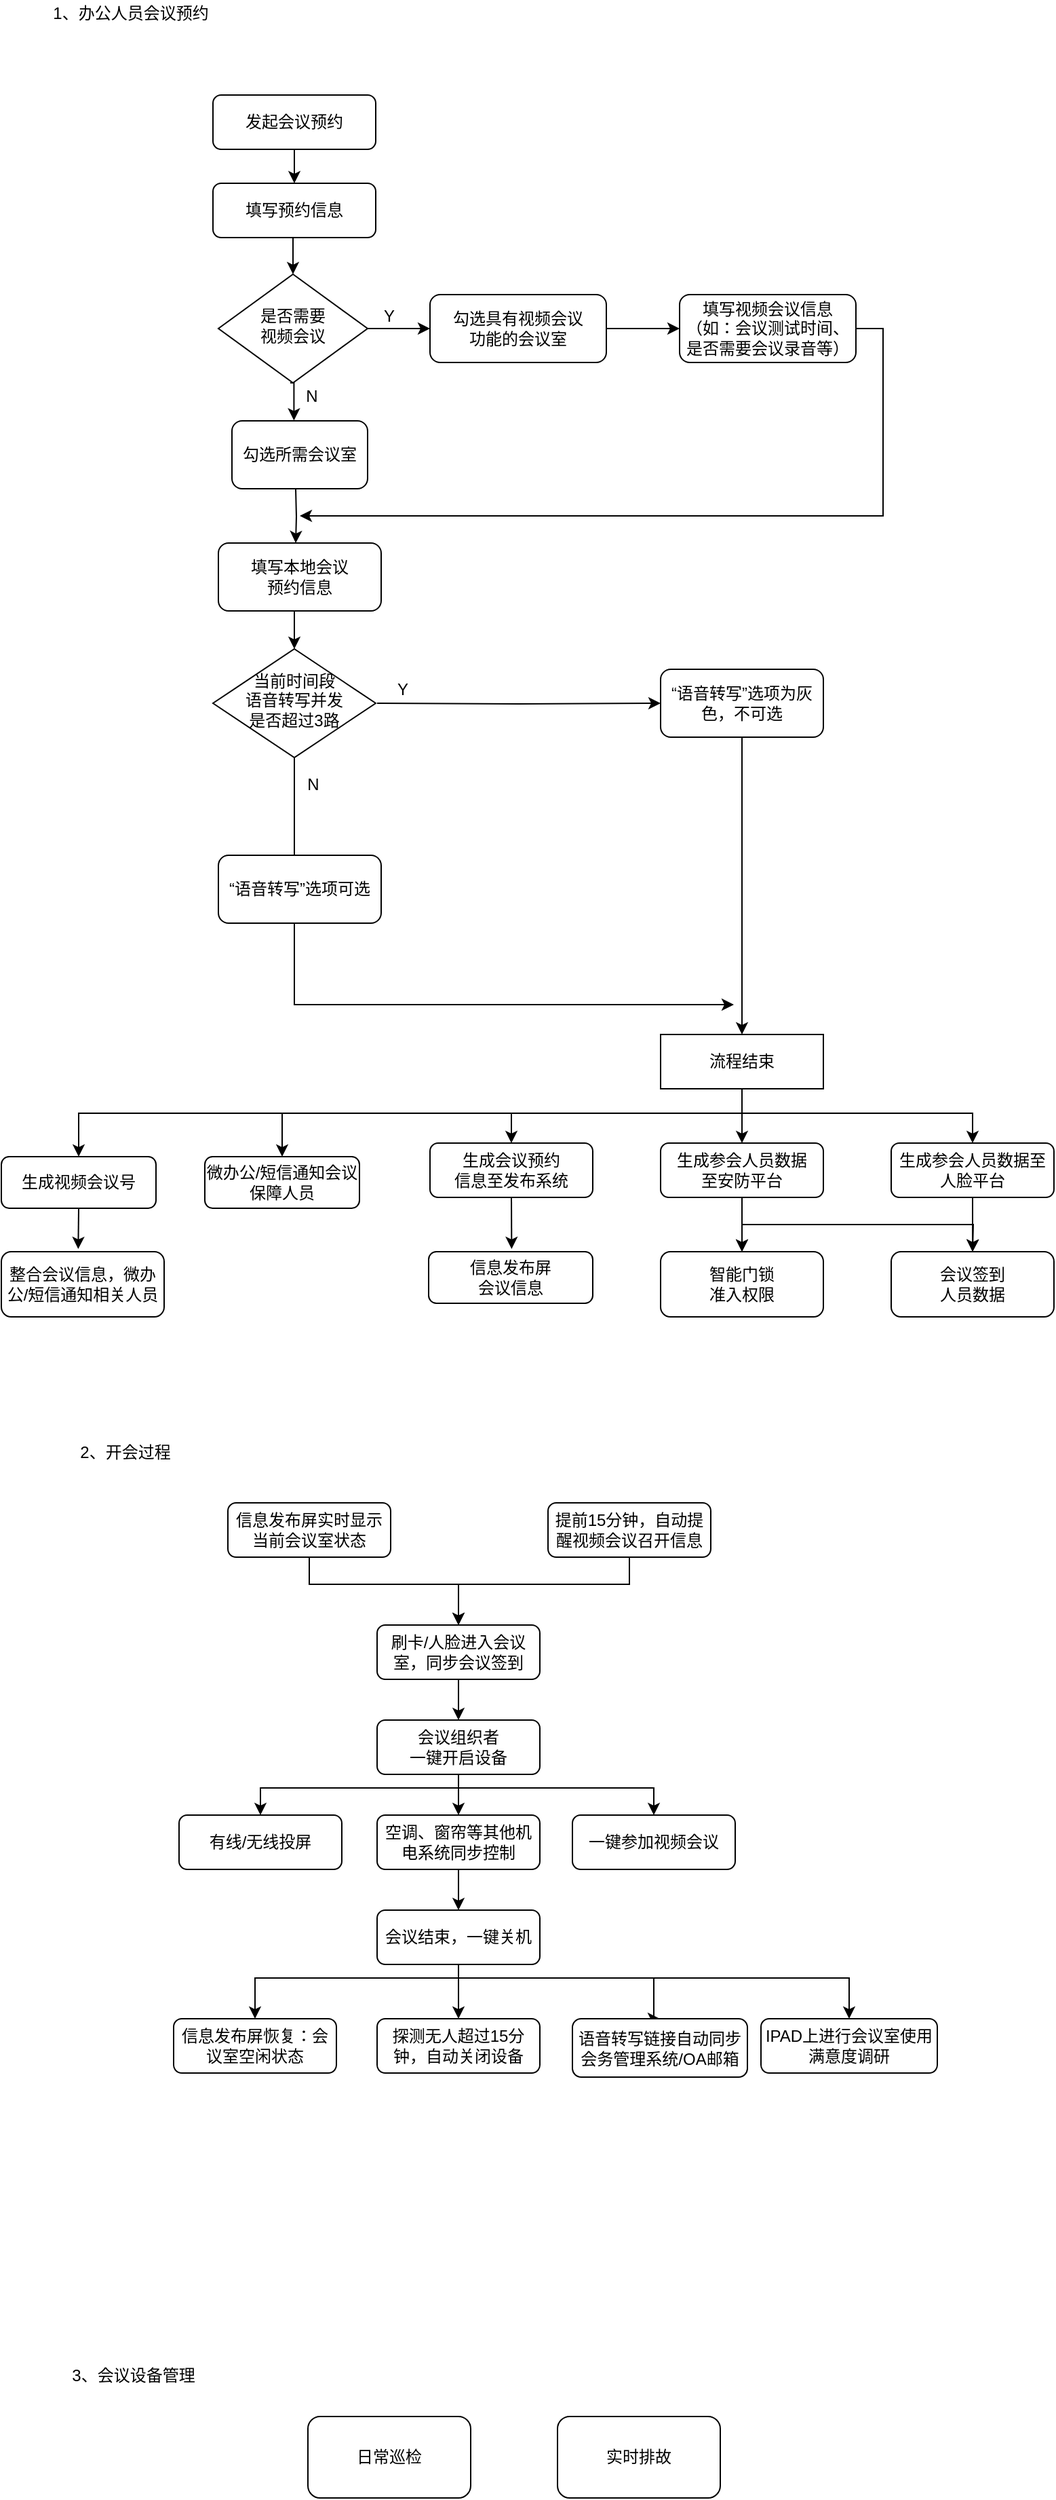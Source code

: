 <mxfile version="14.8.6" type="github">
  <diagram id="8CmHF5jqV8Khxb51XLoA" name="Page-1">
    <mxGraphModel dx="1021" dy="464" grid="1" gridSize="10" guides="1" tooltips="1" connect="1" arrows="1" fold="1" page="1" pageScale="1" pageWidth="827" pageHeight="1169" math="0" shadow="0">
      <root>
        <mxCell id="0" />
        <mxCell id="1" parent="0" />
        <mxCell id="4Ih9Qz1Q6WMVKYqHJTV2-1" style="edgeStyle=orthogonalEdgeStyle;rounded=0;orthogonalLoop=1;jettySize=auto;html=1;exitX=0.5;exitY=1;exitDx=0;exitDy=0;entryX=0.5;entryY=0;entryDx=0;entryDy=0;" edge="1" parent="1" source="4Ih9Qz1Q6WMVKYqHJTV2-2" target="4Ih9Qz1Q6WMVKYqHJTV2-11">
          <mxGeometry relative="1" as="geometry" />
        </mxCell>
        <mxCell id="4Ih9Qz1Q6WMVKYqHJTV2-2" value="发起会议预约" style="rounded=1;whiteSpace=wrap;html=1;fontSize=12;glass=0;strokeWidth=1;shadow=0;" vertex="1" parent="1">
          <mxGeometry x="246" y="210" width="120" height="40" as="geometry" />
        </mxCell>
        <mxCell id="4Ih9Qz1Q6WMVKYqHJTV2-3" style="edgeStyle=orthogonalEdgeStyle;rounded=0;orthogonalLoop=1;jettySize=auto;html=1;exitX=1;exitY=0.5;exitDx=0;exitDy=0;entryX=0;entryY=0.5;entryDx=0;entryDy=0;" edge="1" parent="1" source="4Ih9Qz1Q6WMVKYqHJTV2-5" target="4Ih9Qz1Q6WMVKYqHJTV2-7">
          <mxGeometry relative="1" as="geometry" />
        </mxCell>
        <mxCell id="4Ih9Qz1Q6WMVKYqHJTV2-4" style="edgeStyle=orthogonalEdgeStyle;rounded=0;orthogonalLoop=1;jettySize=auto;html=1;exitX=0.5;exitY=1;exitDx=0;exitDy=0;entryX=0.477;entryY=-0.005;entryDx=0;entryDy=0;entryPerimeter=0;" edge="1" parent="1">
          <mxGeometry relative="1" as="geometry">
            <mxPoint x="303" y="422" as="sourcePoint" />
            <mxPoint x="305.7" y="449.75" as="targetPoint" />
          </mxGeometry>
        </mxCell>
        <mxCell id="4Ih9Qz1Q6WMVKYqHJTV2-5" value="是否需要&lt;br&gt;视频会议" style="rhombus;whiteSpace=wrap;html=1;shadow=0;fontFamily=Helvetica;fontSize=12;align=center;strokeWidth=1;spacing=6;spacingTop=-4;" vertex="1" parent="1">
          <mxGeometry x="250" y="342" width="110" height="80" as="geometry" />
        </mxCell>
        <mxCell id="4Ih9Qz1Q6WMVKYqHJTV2-6" style="edgeStyle=orthogonalEdgeStyle;rounded=0;orthogonalLoop=1;jettySize=auto;html=1;exitX=1;exitY=0.5;exitDx=0;exitDy=0;entryX=0;entryY=0.5;entryDx=0;entryDy=0;" edge="1" parent="1" source="4Ih9Qz1Q6WMVKYqHJTV2-7" target="4Ih9Qz1Q6WMVKYqHJTV2-63">
          <mxGeometry relative="1" as="geometry" />
        </mxCell>
        <mxCell id="4Ih9Qz1Q6WMVKYqHJTV2-7" value="勾选具有视频会议&lt;br&gt;功能的会议室" style="rounded=1;whiteSpace=wrap;html=1;fontSize=12;glass=0;strokeWidth=1;shadow=0;" vertex="1" parent="1">
          <mxGeometry x="406" y="357" width="130" height="50" as="geometry" />
        </mxCell>
        <mxCell id="4Ih9Qz1Q6WMVKYqHJTV2-8" value="当前时间段&lt;br&gt;语音转写并发&lt;br&gt;是否超过3路" style="rhombus;whiteSpace=wrap;html=1;shadow=0;fontFamily=Helvetica;fontSize=12;align=center;strokeWidth=1;spacing=6;spacingTop=-4;" vertex="1" parent="1">
          <mxGeometry x="246" y="618" width="120" height="80" as="geometry" />
        </mxCell>
        <mxCell id="4Ih9Qz1Q6WMVKYqHJTV2-9" value="1、办公人员会议预约" style="text;html=1;resizable=0;autosize=1;align=center;verticalAlign=middle;points=[];fillColor=none;strokeColor=none;rounded=0;" vertex="1" parent="1">
          <mxGeometry x="120" y="140" width="130" height="20" as="geometry" />
        </mxCell>
        <mxCell id="4Ih9Qz1Q6WMVKYqHJTV2-10" style="edgeStyle=orthogonalEdgeStyle;rounded=0;orthogonalLoop=1;jettySize=auto;html=1;exitX=0.5;exitY=1;exitDx=0;exitDy=0;entryX=0.5;entryY=0;entryDx=0;entryDy=0;" edge="1" parent="1" source="4Ih9Qz1Q6WMVKYqHJTV2-11" target="4Ih9Qz1Q6WMVKYqHJTV2-5">
          <mxGeometry relative="1" as="geometry" />
        </mxCell>
        <mxCell id="4Ih9Qz1Q6WMVKYqHJTV2-11" value="填写预约信息" style="rounded=1;whiteSpace=wrap;html=1;" vertex="1" parent="1">
          <mxGeometry x="246" y="275" width="120" height="40" as="geometry" />
        </mxCell>
        <mxCell id="4Ih9Qz1Q6WMVKYqHJTV2-12" style="edgeStyle=orthogonalEdgeStyle;rounded=0;orthogonalLoop=1;jettySize=auto;html=1;exitX=0.5;exitY=1;exitDx=0;exitDy=0;entryX=0.5;entryY=0;entryDx=0;entryDy=0;" edge="1" parent="1" source="4Ih9Qz1Q6WMVKYqHJTV2-13">
          <mxGeometry relative="1" as="geometry">
            <mxPoint x="306" y="618" as="targetPoint" />
          </mxGeometry>
        </mxCell>
        <mxCell id="4Ih9Qz1Q6WMVKYqHJTV2-13" value="填写本地会议&lt;br&gt;预约信息" style="rounded=1;whiteSpace=wrap;html=1;" vertex="1" parent="1">
          <mxGeometry x="250" y="540" width="120" height="50" as="geometry" />
        </mxCell>
        <mxCell id="4Ih9Qz1Q6WMVKYqHJTV2-14" style="edgeStyle=orthogonalEdgeStyle;rounded=0;orthogonalLoop=1;jettySize=auto;html=1;exitX=0.5;exitY=1;exitDx=0;exitDy=0;" edge="1" parent="1">
          <mxGeometry relative="1" as="geometry">
            <mxPoint x="630" y="880" as="targetPoint" />
            <Array as="points">
              <mxPoint x="306" y="880" />
            </Array>
            <mxPoint x="306" y="698" as="sourcePoint" />
          </mxGeometry>
        </mxCell>
        <mxCell id="4Ih9Qz1Q6WMVKYqHJTV2-15" style="edgeStyle=orthogonalEdgeStyle;rounded=0;orthogonalLoop=1;jettySize=auto;html=1;exitX=1;exitY=0.5;exitDx=0;exitDy=0;entryX=0;entryY=0.5;entryDx=0;entryDy=0;" edge="1" parent="1" target="4Ih9Qz1Q6WMVKYqHJTV2-72">
          <mxGeometry relative="1" as="geometry">
            <mxPoint x="576" y="658.0" as="targetPoint" />
            <mxPoint x="367" y="658" as="sourcePoint" />
          </mxGeometry>
        </mxCell>
        <mxCell id="4Ih9Qz1Q6WMVKYqHJTV2-16" style="edgeStyle=orthogonalEdgeStyle;rounded=0;orthogonalLoop=1;jettySize=auto;html=1;exitX=0.5;exitY=1;exitDx=0;exitDy=0;" edge="1" parent="1" source="4Ih9Qz1Q6WMVKYqHJTV2-20" target="4Ih9Qz1Q6WMVKYqHJTV2-40">
          <mxGeometry relative="1" as="geometry" />
        </mxCell>
        <mxCell id="4Ih9Qz1Q6WMVKYqHJTV2-17" style="edgeStyle=orthogonalEdgeStyle;rounded=0;orthogonalLoop=1;jettySize=auto;html=1;exitX=0.5;exitY=1;exitDx=0;exitDy=0;entryX=0.5;entryY=0;entryDx=0;entryDy=0;" edge="1" parent="1" source="4Ih9Qz1Q6WMVKYqHJTV2-20" target="4Ih9Qz1Q6WMVKYqHJTV2-61">
          <mxGeometry relative="1" as="geometry">
            <Array as="points">
              <mxPoint x="636" y="960" />
              <mxPoint x="147" y="960" />
            </Array>
          </mxGeometry>
        </mxCell>
        <mxCell id="4Ih9Qz1Q6WMVKYqHJTV2-18" style="edgeStyle=orthogonalEdgeStyle;rounded=0;orthogonalLoop=1;jettySize=auto;html=1;exitX=0.5;exitY=1;exitDx=0;exitDy=0;entryX=0.5;entryY=0;entryDx=0;entryDy=0;" edge="1" parent="1" source="4Ih9Qz1Q6WMVKYqHJTV2-20" target="4Ih9Qz1Q6WMVKYqHJTV2-74">
          <mxGeometry relative="1" as="geometry">
            <Array as="points">
              <mxPoint x="636" y="960" />
              <mxPoint x="297" y="960" />
            </Array>
          </mxGeometry>
        </mxCell>
        <mxCell id="4Ih9Qz1Q6WMVKYqHJTV2-19" style="edgeStyle=orthogonalEdgeStyle;rounded=0;orthogonalLoop=1;jettySize=auto;html=1;exitX=0.5;exitY=1;exitDx=0;exitDy=0;entryX=0.5;entryY=0;entryDx=0;entryDy=0;" edge="1" parent="1" source="4Ih9Qz1Q6WMVKYqHJTV2-20" target="4Ih9Qz1Q6WMVKYqHJTV2-28">
          <mxGeometry relative="1" as="geometry">
            <Array as="points">
              <mxPoint x="636" y="960" />
              <mxPoint x="466" y="960" />
            </Array>
          </mxGeometry>
        </mxCell>
        <mxCell id="4Ih9Qz1Q6WMVKYqHJTV2-20" value="流程结束" style="rounded=0;whiteSpace=wrap;html=1;" vertex="1" parent="1">
          <mxGeometry x="576" y="902" width="120" height="40" as="geometry" />
        </mxCell>
        <mxCell id="4Ih9Qz1Q6WMVKYqHJTV2-21" value="Y" style="text;html=1;strokeColor=none;fillColor=none;align=center;verticalAlign=middle;whiteSpace=wrap;rounded=0;" vertex="1" parent="1">
          <mxGeometry x="356" y="363" width="40" height="20" as="geometry" />
        </mxCell>
        <mxCell id="4Ih9Qz1Q6WMVKYqHJTV2-22" value="N" style="text;html=1;strokeColor=none;fillColor=none;align=center;verticalAlign=middle;whiteSpace=wrap;rounded=0;" vertex="1" parent="1">
          <mxGeometry x="299" y="422" width="40" height="20" as="geometry" />
        </mxCell>
        <mxCell id="4Ih9Qz1Q6WMVKYqHJTV2-23" value="Y" style="text;html=1;strokeColor=none;fillColor=none;align=center;verticalAlign=middle;whiteSpace=wrap;rounded=0;" vertex="1" parent="1">
          <mxGeometry x="366" y="638" width="40" height="20" as="geometry" />
        </mxCell>
        <mxCell id="4Ih9Qz1Q6WMVKYqHJTV2-24" value="N" style="text;html=1;strokeColor=none;fillColor=none;align=center;verticalAlign=middle;whiteSpace=wrap;rounded=0;" vertex="1" parent="1">
          <mxGeometry x="300" y="708" width="40" height="20" as="geometry" />
        </mxCell>
        <mxCell id="4Ih9Qz1Q6WMVKYqHJTV2-25" value="2、开会过程" style="text;html=1;resizable=0;autosize=1;align=center;verticalAlign=middle;points=[];fillColor=none;strokeColor=none;rounded=0;" vertex="1" parent="1">
          <mxGeometry x="141" y="1200" width="80" height="20" as="geometry" />
        </mxCell>
        <mxCell id="4Ih9Qz1Q6WMVKYqHJTV2-26" style="edgeStyle=orthogonalEdgeStyle;rounded=0;orthogonalLoop=1;jettySize=auto;html=1;exitX=0.5;exitY=1;exitDx=0;exitDy=0;" edge="1" parent="1" source="4Ih9Qz1Q6WMVKYqHJTV2-20" target="4Ih9Qz1Q6WMVKYqHJTV2-33">
          <mxGeometry relative="1" as="geometry">
            <Array as="points">
              <mxPoint x="636" y="960" />
              <mxPoint x="806" y="960" />
            </Array>
          </mxGeometry>
        </mxCell>
        <mxCell id="4Ih9Qz1Q6WMVKYqHJTV2-27" style="edgeStyle=orthogonalEdgeStyle;rounded=0;orthogonalLoop=1;jettySize=auto;html=1;exitX=0.5;exitY=1;exitDx=0;exitDy=0;" edge="1" parent="1" source="4Ih9Qz1Q6WMVKYqHJTV2-28">
          <mxGeometry relative="1" as="geometry">
            <mxPoint x="466.19" y="1060" as="targetPoint" />
          </mxGeometry>
        </mxCell>
        <mxCell id="4Ih9Qz1Q6WMVKYqHJTV2-28" value="生成会议预约&lt;br&gt;信息至发布系统" style="rounded=1;whiteSpace=wrap;html=1;fontSize=12;glass=0;strokeWidth=1;shadow=0;" vertex="1" parent="1">
          <mxGeometry x="406" y="982" width="120" height="40" as="geometry" />
        </mxCell>
        <mxCell id="4Ih9Qz1Q6WMVKYqHJTV2-29" style="edgeStyle=orthogonalEdgeStyle;rounded=0;orthogonalLoop=1;jettySize=auto;html=1;exitX=0.5;exitY=1;exitDx=0;exitDy=0;entryX=0.5;entryY=0;entryDx=0;entryDy=0;" edge="1" parent="1" source="4Ih9Qz1Q6WMVKYqHJTV2-30" target="4Ih9Qz1Q6WMVKYqHJTV2-37">
          <mxGeometry relative="1" as="geometry" />
        </mxCell>
        <mxCell id="4Ih9Qz1Q6WMVKYqHJTV2-30" value="刷卡/人脸进入会议室，同步会议签到" style="rounded=1;whiteSpace=wrap;html=1;" vertex="1" parent="1">
          <mxGeometry x="367" y="1337" width="120" height="40" as="geometry" />
        </mxCell>
        <mxCell id="4Ih9Qz1Q6WMVKYqHJTV2-31" style="edgeStyle=orthogonalEdgeStyle;rounded=0;orthogonalLoop=1;jettySize=auto;html=1;exitX=0.5;exitY=1;exitDx=0;exitDy=0;entryX=0.5;entryY=0;entryDx=0;entryDy=0;" edge="1" parent="1" source="4Ih9Qz1Q6WMVKYqHJTV2-33" target="4Ih9Qz1Q6WMVKYqHJTV2-41">
          <mxGeometry relative="1" as="geometry" />
        </mxCell>
        <mxCell id="4Ih9Qz1Q6WMVKYqHJTV2-32" style="edgeStyle=orthogonalEdgeStyle;rounded=0;orthogonalLoop=1;jettySize=auto;html=1;exitX=0.5;exitY=1;exitDx=0;exitDy=0;entryX=0.5;entryY=0;entryDx=0;entryDy=0;" edge="1" parent="1" source="4Ih9Qz1Q6WMVKYqHJTV2-33" target="4Ih9Qz1Q6WMVKYqHJTV2-42">
          <mxGeometry relative="1" as="geometry" />
        </mxCell>
        <mxCell id="4Ih9Qz1Q6WMVKYqHJTV2-33" value="生成参会人员数据至人脸平台" style="rounded=1;whiteSpace=wrap;html=1;fontSize=12;glass=0;strokeWidth=1;shadow=0;" vertex="1" parent="1">
          <mxGeometry x="746" y="982" width="120" height="40" as="geometry" />
        </mxCell>
        <mxCell id="4Ih9Qz1Q6WMVKYqHJTV2-34" style="edgeStyle=orthogonalEdgeStyle;rounded=0;orthogonalLoop=1;jettySize=auto;html=1;exitX=0.5;exitY=1;exitDx=0;exitDy=0;entryX=0.5;entryY=0;entryDx=0;entryDy=0;" edge="1" parent="1" source="4Ih9Qz1Q6WMVKYqHJTV2-37" target="4Ih9Qz1Q6WMVKYqHJTV2-49">
          <mxGeometry relative="1" as="geometry" />
        </mxCell>
        <mxCell id="4Ih9Qz1Q6WMVKYqHJTV2-35" style="edgeStyle=orthogonalEdgeStyle;rounded=0;orthogonalLoop=1;jettySize=auto;html=1;exitX=0.5;exitY=1;exitDx=0;exitDy=0;entryX=0.5;entryY=0;entryDx=0;entryDy=0;" edge="1" parent="1" source="4Ih9Qz1Q6WMVKYqHJTV2-37" target="4Ih9Qz1Q6WMVKYqHJTV2-47">
          <mxGeometry relative="1" as="geometry">
            <mxPoint x="281" y="1487" as="targetPoint" />
            <Array as="points">
              <mxPoint x="427" y="1457" />
              <mxPoint x="281" y="1457" />
            </Array>
          </mxGeometry>
        </mxCell>
        <mxCell id="4Ih9Qz1Q6WMVKYqHJTV2-36" style="edgeStyle=orthogonalEdgeStyle;rounded=0;orthogonalLoop=1;jettySize=auto;html=1;exitX=0.5;exitY=1;exitDx=0;exitDy=0;entryX=0.5;entryY=0;entryDx=0;entryDy=0;" edge="1" parent="1" source="4Ih9Qz1Q6WMVKYqHJTV2-37" target="4Ih9Qz1Q6WMVKYqHJTV2-50">
          <mxGeometry relative="1" as="geometry">
            <Array as="points">
              <mxPoint x="427" y="1457" />
              <mxPoint x="571" y="1457" />
            </Array>
          </mxGeometry>
        </mxCell>
        <mxCell id="4Ih9Qz1Q6WMVKYqHJTV2-37" value="会议组织者&lt;br&gt;一键开启设备" style="rounded=1;whiteSpace=wrap;html=1;" vertex="1" parent="1">
          <mxGeometry x="367" y="1407" width="120" height="40" as="geometry" />
        </mxCell>
        <mxCell id="4Ih9Qz1Q6WMVKYqHJTV2-38" style="edgeStyle=orthogonalEdgeStyle;rounded=0;orthogonalLoop=1;jettySize=auto;html=1;exitX=0.5;exitY=1;exitDx=0;exitDy=0;" edge="1" parent="1" source="4Ih9Qz1Q6WMVKYqHJTV2-40" target="4Ih9Qz1Q6WMVKYqHJTV2-41">
          <mxGeometry relative="1" as="geometry" />
        </mxCell>
        <mxCell id="4Ih9Qz1Q6WMVKYqHJTV2-39" style="edgeStyle=orthogonalEdgeStyle;rounded=0;orthogonalLoop=1;jettySize=auto;html=1;exitX=0.5;exitY=1;exitDx=0;exitDy=0;" edge="1" parent="1" source="4Ih9Qz1Q6WMVKYqHJTV2-40">
          <mxGeometry relative="1" as="geometry">
            <mxPoint x="806" y="1062" as="targetPoint" />
          </mxGeometry>
        </mxCell>
        <mxCell id="4Ih9Qz1Q6WMVKYqHJTV2-40" value="生成参会人员数据&lt;br&gt;至安防平台" style="rounded=1;whiteSpace=wrap;html=1;fontSize=12;glass=0;strokeWidth=1;shadow=0;" vertex="1" parent="1">
          <mxGeometry x="576" y="982" width="120" height="40" as="geometry" />
        </mxCell>
        <mxCell id="4Ih9Qz1Q6WMVKYqHJTV2-41" value="智能门锁&lt;br&gt;准入权限" style="rounded=1;whiteSpace=wrap;html=1;fontSize=12;glass=0;strokeWidth=1;shadow=0;" vertex="1" parent="1">
          <mxGeometry x="576" y="1062" width="120" height="48" as="geometry" />
        </mxCell>
        <mxCell id="4Ih9Qz1Q6WMVKYqHJTV2-42" value="会议签到&lt;br&gt;人员数据" style="rounded=1;whiteSpace=wrap;html=1;fontSize=12;glass=0;strokeWidth=1;shadow=0;" vertex="1" parent="1">
          <mxGeometry x="746" y="1062" width="120" height="48" as="geometry" />
        </mxCell>
        <mxCell id="4Ih9Qz1Q6WMVKYqHJTV2-43" style="edgeStyle=orthogonalEdgeStyle;rounded=0;orthogonalLoop=1;jettySize=auto;html=1;exitX=0.5;exitY=1;exitDx=0;exitDy=0;entryX=0.5;entryY=0;entryDx=0;entryDy=0;" edge="1" parent="1" source="4Ih9Qz1Q6WMVKYqHJTV2-44" target="4Ih9Qz1Q6WMVKYqHJTV2-30">
          <mxGeometry relative="1" as="geometry">
            <Array as="points">
              <mxPoint x="317" y="1307" />
              <mxPoint x="427" y="1307" />
            </Array>
          </mxGeometry>
        </mxCell>
        <mxCell id="4Ih9Qz1Q6WMVKYqHJTV2-44" value="信息发布屏实时显示当前会议室状态" style="rounded=1;whiteSpace=wrap;html=1;" vertex="1" parent="1">
          <mxGeometry x="257" y="1247" width="120" height="40" as="geometry" />
        </mxCell>
        <mxCell id="4Ih9Qz1Q6WMVKYqHJTV2-45" style="edgeStyle=orthogonalEdgeStyle;rounded=0;orthogonalLoop=1;jettySize=auto;html=1;exitX=0.5;exitY=1;exitDx=0;exitDy=0;entryX=0.5;entryY=0;entryDx=0;entryDy=0;" edge="1" parent="1" source="4Ih9Qz1Q6WMVKYqHJTV2-46" target="4Ih9Qz1Q6WMVKYqHJTV2-30">
          <mxGeometry relative="1" as="geometry">
            <Array as="points">
              <mxPoint x="553" y="1307" />
              <mxPoint x="427" y="1307" />
            </Array>
          </mxGeometry>
        </mxCell>
        <mxCell id="4Ih9Qz1Q6WMVKYqHJTV2-46" value="提前15分钟，自动提醒视频会议召开信息" style="rounded=1;whiteSpace=wrap;html=1;" vertex="1" parent="1">
          <mxGeometry x="493" y="1247" width="120" height="40" as="geometry" />
        </mxCell>
        <mxCell id="4Ih9Qz1Q6WMVKYqHJTV2-47" value="有线/无线投屏" style="rounded=1;whiteSpace=wrap;html=1;" vertex="1" parent="1">
          <mxGeometry x="221" y="1477" width="120" height="40" as="geometry" />
        </mxCell>
        <mxCell id="4Ih9Qz1Q6WMVKYqHJTV2-48" style="edgeStyle=orthogonalEdgeStyle;rounded=0;orthogonalLoop=1;jettySize=auto;html=1;exitX=0.5;exitY=1;exitDx=0;exitDy=0;entryX=0.5;entryY=0;entryDx=0;entryDy=0;" edge="1" parent="1" source="4Ih9Qz1Q6WMVKYqHJTV2-49" target="4Ih9Qz1Q6WMVKYqHJTV2-55">
          <mxGeometry relative="1" as="geometry" />
        </mxCell>
        <mxCell id="4Ih9Qz1Q6WMVKYqHJTV2-49" value="空调、窗帘等其他机电系统同步控制" style="rounded=1;whiteSpace=wrap;html=1;" vertex="1" parent="1">
          <mxGeometry x="367" y="1477" width="120" height="40" as="geometry" />
        </mxCell>
        <mxCell id="4Ih9Qz1Q6WMVKYqHJTV2-50" value="一键参加视频会议" style="rounded=1;whiteSpace=wrap;html=1;" vertex="1" parent="1">
          <mxGeometry x="511" y="1477" width="120" height="40" as="geometry" />
        </mxCell>
        <mxCell id="4Ih9Qz1Q6WMVKYqHJTV2-51" style="edgeStyle=orthogonalEdgeStyle;rounded=0;orthogonalLoop=1;jettySize=auto;html=1;exitX=0.5;exitY=1;exitDx=0;exitDy=0;entryX=0.5;entryY=0;entryDx=0;entryDy=0;" edge="1" parent="1" source="4Ih9Qz1Q6WMVKYqHJTV2-55" target="4Ih9Qz1Q6WMVKYqHJTV2-56">
          <mxGeometry relative="1" as="geometry">
            <mxPoint x="317" y="1607" as="targetPoint" />
            <Array as="points">
              <mxPoint x="427" y="1597" />
              <mxPoint x="277" y="1597" />
            </Array>
          </mxGeometry>
        </mxCell>
        <mxCell id="4Ih9Qz1Q6WMVKYqHJTV2-52" style="edgeStyle=orthogonalEdgeStyle;rounded=0;orthogonalLoop=1;jettySize=auto;html=1;exitX=0.5;exitY=1;exitDx=0;exitDy=0;entryX=0.5;entryY=0;entryDx=0;entryDy=0;" edge="1" parent="1" source="4Ih9Qz1Q6WMVKYqHJTV2-55" target="4Ih9Qz1Q6WMVKYqHJTV2-57">
          <mxGeometry relative="1" as="geometry">
            <Array as="points" />
          </mxGeometry>
        </mxCell>
        <mxCell id="4Ih9Qz1Q6WMVKYqHJTV2-53" style="edgeStyle=orthogonalEdgeStyle;rounded=0;orthogonalLoop=1;jettySize=auto;html=1;exitX=0.5;exitY=1;exitDx=0;exitDy=0;entryX=0.5;entryY=0;entryDx=0;entryDy=0;" edge="1" parent="1" source="4Ih9Qz1Q6WMVKYqHJTV2-55" target="4Ih9Qz1Q6WMVKYqHJTV2-58">
          <mxGeometry relative="1" as="geometry">
            <Array as="points">
              <mxPoint x="427" y="1597" />
              <mxPoint x="571" y="1597" />
              <mxPoint x="571" y="1627" />
            </Array>
          </mxGeometry>
        </mxCell>
        <mxCell id="4Ih9Qz1Q6WMVKYqHJTV2-54" style="edgeStyle=orthogonalEdgeStyle;rounded=0;orthogonalLoop=1;jettySize=auto;html=1;exitX=0.5;exitY=1;exitDx=0;exitDy=0;entryX=0.5;entryY=0;entryDx=0;entryDy=0;" edge="1" parent="1" source="4Ih9Qz1Q6WMVKYqHJTV2-55" target="4Ih9Qz1Q6WMVKYqHJTV2-67">
          <mxGeometry relative="1" as="geometry">
            <mxPoint x="760" y="1597" as="targetPoint" />
            <Array as="points">
              <mxPoint x="427" y="1597" />
              <mxPoint x="715" y="1597" />
            </Array>
          </mxGeometry>
        </mxCell>
        <mxCell id="4Ih9Qz1Q6WMVKYqHJTV2-55" value="会议结束，一键关机" style="rounded=1;whiteSpace=wrap;html=1;" vertex="1" parent="1">
          <mxGeometry x="367" y="1547" width="120" height="40" as="geometry" />
        </mxCell>
        <mxCell id="4Ih9Qz1Q6WMVKYqHJTV2-56" value="信息发布屏恢复：会议室空闲状态" style="rounded=1;whiteSpace=wrap;html=1;" vertex="1" parent="1">
          <mxGeometry x="217" y="1627" width="120" height="40" as="geometry" />
        </mxCell>
        <mxCell id="4Ih9Qz1Q6WMVKYqHJTV2-57" value="探测无人超过15分钟，自动关闭设备" style="rounded=1;whiteSpace=wrap;html=1;" vertex="1" parent="1">
          <mxGeometry x="367" y="1627" width="120" height="40" as="geometry" />
        </mxCell>
        <mxCell id="4Ih9Qz1Q6WMVKYqHJTV2-58" value="语音转写链接自动同步会务管理系统/OA邮箱" style="rounded=1;whiteSpace=wrap;html=1;" vertex="1" parent="1">
          <mxGeometry x="511" y="1627" width="129" height="43" as="geometry" />
        </mxCell>
        <mxCell id="4Ih9Qz1Q6WMVKYqHJTV2-59" value="信息发布屏&lt;br&gt;会议信息" style="rounded=1;whiteSpace=wrap;html=1;fontSize=12;glass=0;strokeWidth=1;shadow=0;" vertex="1" parent="1">
          <mxGeometry x="405" y="1062" width="121" height="38" as="geometry" />
        </mxCell>
        <mxCell id="4Ih9Qz1Q6WMVKYqHJTV2-60" style="edgeStyle=orthogonalEdgeStyle;rounded=0;orthogonalLoop=1;jettySize=auto;html=1;exitX=0.5;exitY=1;exitDx=0;exitDy=0;" edge="1" parent="1" source="4Ih9Qz1Q6WMVKYqHJTV2-61">
          <mxGeometry relative="1" as="geometry">
            <mxPoint x="146.667" y="1060" as="targetPoint" />
          </mxGeometry>
        </mxCell>
        <mxCell id="4Ih9Qz1Q6WMVKYqHJTV2-61" value="生成视频会议号" style="rounded=1;whiteSpace=wrap;html=1;fontSize=12;glass=0;strokeWidth=1;shadow=0;" vertex="1" parent="1">
          <mxGeometry x="90" y="992" width="114" height="38" as="geometry" />
        </mxCell>
        <mxCell id="4Ih9Qz1Q6WMVKYqHJTV2-62" style="edgeStyle=orthogonalEdgeStyle;rounded=0;orthogonalLoop=1;jettySize=auto;html=1;exitX=1;exitY=0.5;exitDx=0;exitDy=0;" edge="1" parent="1" source="4Ih9Qz1Q6WMVKYqHJTV2-63">
          <mxGeometry relative="1" as="geometry">
            <mxPoint x="310" y="520" as="targetPoint" />
            <Array as="points">
              <mxPoint x="740" y="382" />
              <mxPoint x="740" y="520" />
              <mxPoint x="310" y="520" />
            </Array>
          </mxGeometry>
        </mxCell>
        <mxCell id="4Ih9Qz1Q6WMVKYqHJTV2-63" value="填写视频会议信息（如：会议测试时间、是否需要会议录音等）" style="rounded=1;whiteSpace=wrap;html=1;fontSize=12;glass=0;strokeWidth=1;shadow=0;" vertex="1" parent="1">
          <mxGeometry x="590" y="357" width="130" height="50" as="geometry" />
        </mxCell>
        <mxCell id="4Ih9Qz1Q6WMVKYqHJTV2-64" style="edgeStyle=orthogonalEdgeStyle;rounded=0;orthogonalLoop=1;jettySize=auto;html=1;exitX=0.5;exitY=1;exitDx=0;exitDy=0;entryX=0.5;entryY=0;entryDx=0;entryDy=0;" edge="1" parent="1">
          <mxGeometry relative="1" as="geometry">
            <mxPoint x="307.0" y="500" as="sourcePoint" />
            <mxPoint x="307.0" y="540" as="targetPoint" />
          </mxGeometry>
        </mxCell>
        <mxCell id="4Ih9Qz1Q6WMVKYqHJTV2-65" value="勾选所需会议室" style="rounded=1;whiteSpace=wrap;html=1;fontSize=12;glass=0;strokeWidth=1;shadow=0;" vertex="1" parent="1">
          <mxGeometry x="260" y="450" width="100" height="50" as="geometry" />
        </mxCell>
        <mxCell id="4Ih9Qz1Q6WMVKYqHJTV2-66" value="&lt;span&gt;整合会议信息，微办公/短信通知相关人员&lt;/span&gt;" style="rounded=1;whiteSpace=wrap;html=1;" vertex="1" parent="1">
          <mxGeometry x="90" y="1062" width="120" height="48" as="geometry" />
        </mxCell>
        <mxCell id="4Ih9Qz1Q6WMVKYqHJTV2-67" value="IPAD上进行会议室使用满意度调研" style="rounded=1;whiteSpace=wrap;html=1;" vertex="1" parent="1">
          <mxGeometry x="650" y="1627" width="130" height="40" as="geometry" />
        </mxCell>
        <mxCell id="4Ih9Qz1Q6WMVKYqHJTV2-68" value="3、会议设备管理" style="text;html=1;resizable=0;autosize=1;align=center;verticalAlign=middle;points=[];fillColor=none;strokeColor=none;rounded=0;" vertex="1" parent="1">
          <mxGeometry x="132" y="1880" width="110" height="20" as="geometry" />
        </mxCell>
        <mxCell id="4Ih9Qz1Q6WMVKYqHJTV2-69" value="日常巡检" style="rounded=1;whiteSpace=wrap;html=1;" vertex="1" parent="1">
          <mxGeometry x="316" y="1920" width="120" height="60" as="geometry" />
        </mxCell>
        <mxCell id="4Ih9Qz1Q6WMVKYqHJTV2-70" value="实时排故" style="rounded=1;whiteSpace=wrap;html=1;" vertex="1" parent="1">
          <mxGeometry x="500" y="1920" width="120" height="60" as="geometry" />
        </mxCell>
        <mxCell id="4Ih9Qz1Q6WMVKYqHJTV2-71" style="edgeStyle=orthogonalEdgeStyle;rounded=0;orthogonalLoop=1;jettySize=auto;html=1;exitX=0.5;exitY=1;exitDx=0;exitDy=0;entryX=0.5;entryY=0;entryDx=0;entryDy=0;" edge="1" parent="1" source="4Ih9Qz1Q6WMVKYqHJTV2-72" target="4Ih9Qz1Q6WMVKYqHJTV2-20">
          <mxGeometry relative="1" as="geometry" />
        </mxCell>
        <mxCell id="4Ih9Qz1Q6WMVKYqHJTV2-72" value="“语音转写”选项为灰色，不可选" style="rounded=1;whiteSpace=wrap;html=1;" vertex="1" parent="1">
          <mxGeometry x="576" y="633" width="120" height="50" as="geometry" />
        </mxCell>
        <mxCell id="4Ih9Qz1Q6WMVKYqHJTV2-73" value="“语音转写”选项可选" style="rounded=1;whiteSpace=wrap;html=1;" vertex="1" parent="1">
          <mxGeometry x="250" y="770" width="120" height="50" as="geometry" />
        </mxCell>
        <mxCell id="4Ih9Qz1Q6WMVKYqHJTV2-74" value="微办公/短信通知会议保障人员" style="rounded=1;whiteSpace=wrap;html=1;fontSize=12;glass=0;strokeWidth=1;shadow=0;" vertex="1" parent="1">
          <mxGeometry x="240" y="992" width="114" height="38" as="geometry" />
        </mxCell>
      </root>
    </mxGraphModel>
  </diagram>
</mxfile>
